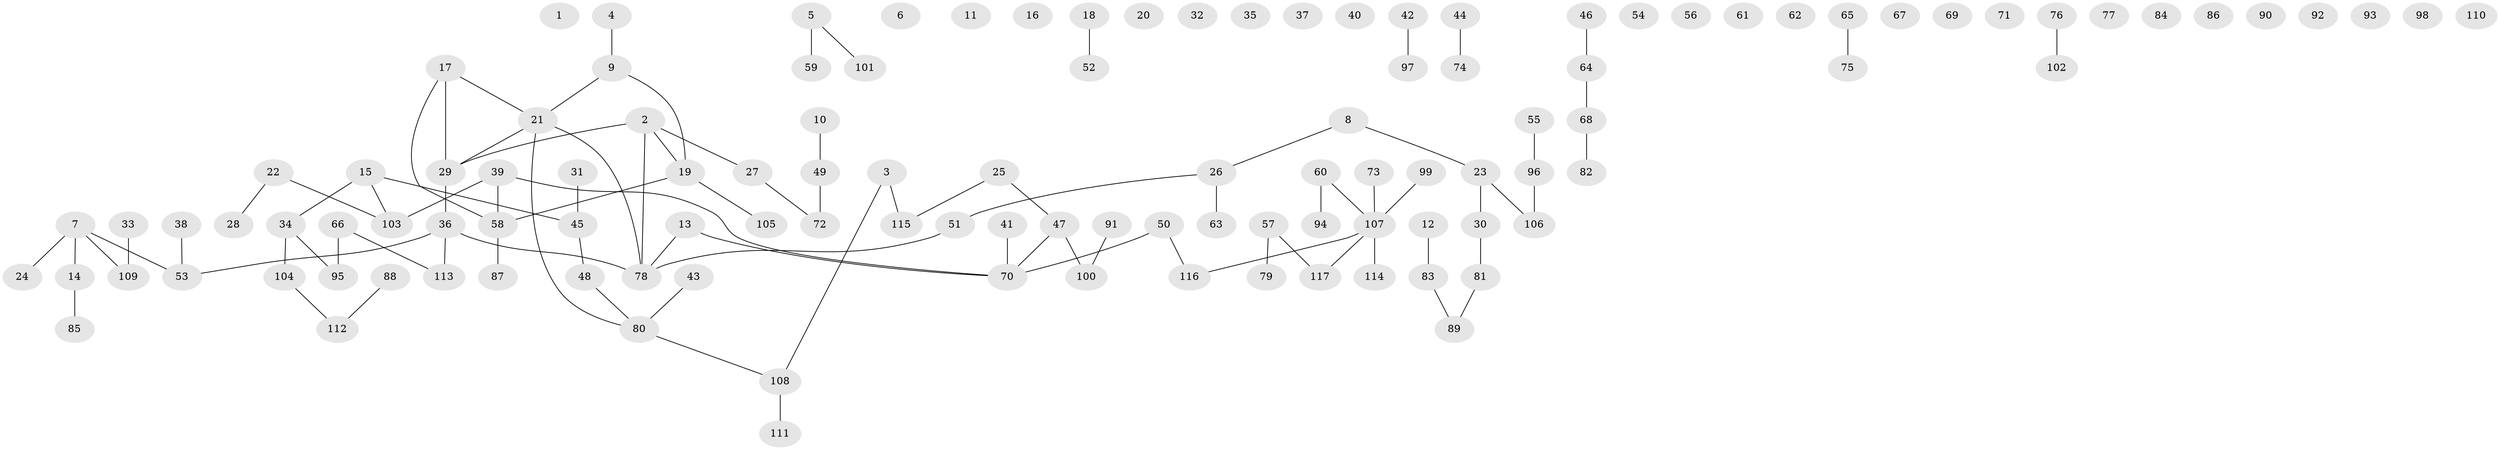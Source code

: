 // coarse degree distribution, {4: 0.09433962264150944, 1: 0.39622641509433965, 3: 0.1320754716981132, 2: 0.32075471698113206, 8: 0.018867924528301886, 6: 0.03773584905660377}
// Generated by graph-tools (version 1.1) at 2025/48/03/04/25 22:48:13]
// undirected, 117 vertices, 94 edges
graph export_dot {
  node [color=gray90,style=filled];
  1;
  2;
  3;
  4;
  5;
  6;
  7;
  8;
  9;
  10;
  11;
  12;
  13;
  14;
  15;
  16;
  17;
  18;
  19;
  20;
  21;
  22;
  23;
  24;
  25;
  26;
  27;
  28;
  29;
  30;
  31;
  32;
  33;
  34;
  35;
  36;
  37;
  38;
  39;
  40;
  41;
  42;
  43;
  44;
  45;
  46;
  47;
  48;
  49;
  50;
  51;
  52;
  53;
  54;
  55;
  56;
  57;
  58;
  59;
  60;
  61;
  62;
  63;
  64;
  65;
  66;
  67;
  68;
  69;
  70;
  71;
  72;
  73;
  74;
  75;
  76;
  77;
  78;
  79;
  80;
  81;
  82;
  83;
  84;
  85;
  86;
  87;
  88;
  89;
  90;
  91;
  92;
  93;
  94;
  95;
  96;
  97;
  98;
  99;
  100;
  101;
  102;
  103;
  104;
  105;
  106;
  107;
  108;
  109;
  110;
  111;
  112;
  113;
  114;
  115;
  116;
  117;
  2 -- 19;
  2 -- 27;
  2 -- 29;
  2 -- 78;
  3 -- 108;
  3 -- 115;
  4 -- 9;
  5 -- 59;
  5 -- 101;
  7 -- 14;
  7 -- 24;
  7 -- 53;
  7 -- 109;
  8 -- 23;
  8 -- 26;
  9 -- 19;
  9 -- 21;
  10 -- 49;
  12 -- 83;
  13 -- 70;
  13 -- 78;
  14 -- 85;
  15 -- 34;
  15 -- 45;
  15 -- 103;
  17 -- 21;
  17 -- 29;
  17 -- 58;
  18 -- 52;
  19 -- 58;
  19 -- 105;
  21 -- 29;
  21 -- 78;
  21 -- 80;
  22 -- 28;
  22 -- 103;
  23 -- 30;
  23 -- 106;
  25 -- 47;
  25 -- 115;
  26 -- 51;
  26 -- 63;
  27 -- 72;
  29 -- 36;
  30 -- 81;
  31 -- 45;
  33 -- 109;
  34 -- 95;
  34 -- 104;
  36 -- 53;
  36 -- 78;
  36 -- 113;
  38 -- 53;
  39 -- 58;
  39 -- 70;
  39 -- 103;
  41 -- 70;
  42 -- 97;
  43 -- 80;
  44 -- 74;
  45 -- 48;
  46 -- 64;
  47 -- 70;
  47 -- 100;
  48 -- 80;
  49 -- 72;
  50 -- 70;
  50 -- 116;
  51 -- 78;
  55 -- 96;
  57 -- 79;
  57 -- 117;
  58 -- 87;
  60 -- 94;
  60 -- 107;
  64 -- 68;
  65 -- 75;
  66 -- 95;
  66 -- 113;
  68 -- 82;
  73 -- 107;
  76 -- 102;
  80 -- 108;
  81 -- 89;
  83 -- 89;
  88 -- 112;
  91 -- 100;
  96 -- 106;
  99 -- 107;
  104 -- 112;
  107 -- 114;
  107 -- 116;
  107 -- 117;
  108 -- 111;
}
